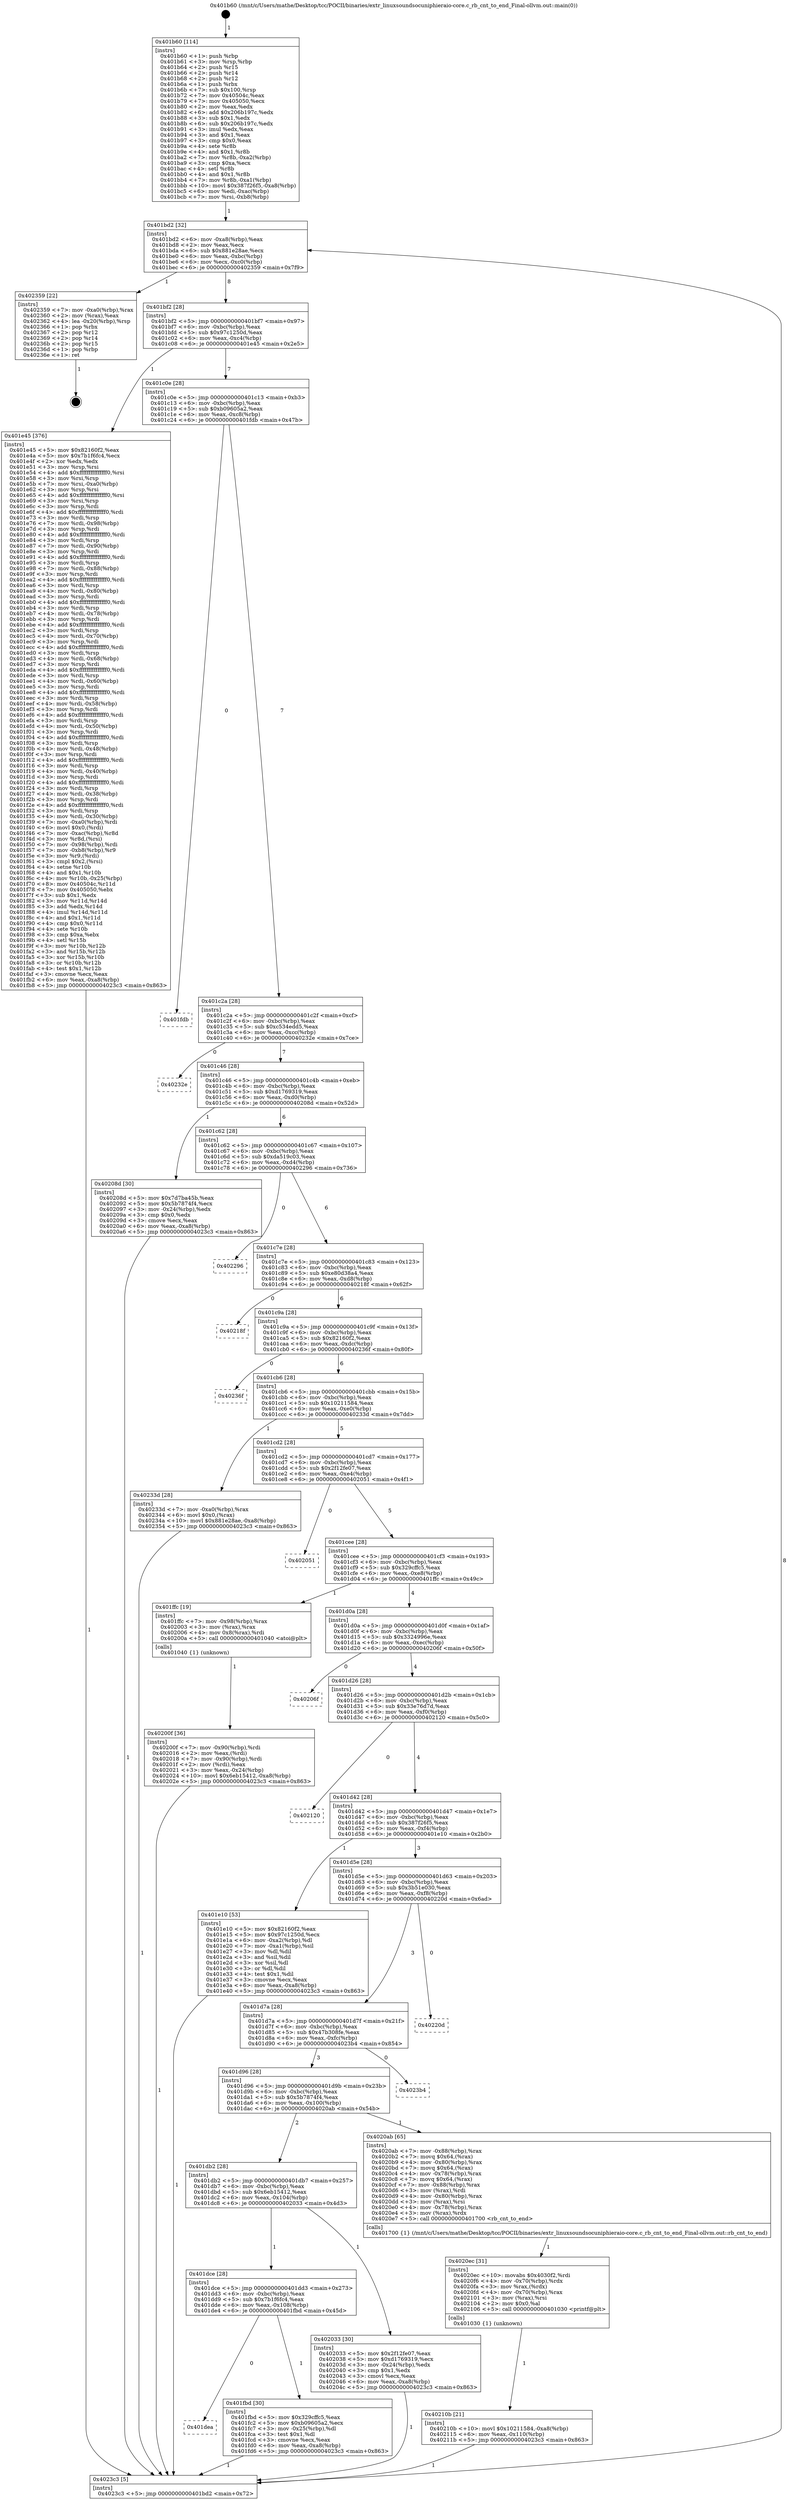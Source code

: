 digraph "0x401b60" {
  label = "0x401b60 (/mnt/c/Users/mathe/Desktop/tcc/POCII/binaries/extr_linuxsoundsocuniphieraio-core.c_rb_cnt_to_end_Final-ollvm.out::main(0))"
  labelloc = "t"
  node[shape=record]

  Entry [label="",width=0.3,height=0.3,shape=circle,fillcolor=black,style=filled]
  "0x401bd2" [label="{
     0x401bd2 [32]\l
     | [instrs]\l
     &nbsp;&nbsp;0x401bd2 \<+6\>: mov -0xa8(%rbp),%eax\l
     &nbsp;&nbsp;0x401bd8 \<+2\>: mov %eax,%ecx\l
     &nbsp;&nbsp;0x401bda \<+6\>: sub $0x881e28ae,%ecx\l
     &nbsp;&nbsp;0x401be0 \<+6\>: mov %eax,-0xbc(%rbp)\l
     &nbsp;&nbsp;0x401be6 \<+6\>: mov %ecx,-0xc0(%rbp)\l
     &nbsp;&nbsp;0x401bec \<+6\>: je 0000000000402359 \<main+0x7f9\>\l
  }"]
  "0x402359" [label="{
     0x402359 [22]\l
     | [instrs]\l
     &nbsp;&nbsp;0x402359 \<+7\>: mov -0xa0(%rbp),%rax\l
     &nbsp;&nbsp;0x402360 \<+2\>: mov (%rax),%eax\l
     &nbsp;&nbsp;0x402362 \<+4\>: lea -0x20(%rbp),%rsp\l
     &nbsp;&nbsp;0x402366 \<+1\>: pop %rbx\l
     &nbsp;&nbsp;0x402367 \<+2\>: pop %r12\l
     &nbsp;&nbsp;0x402369 \<+2\>: pop %r14\l
     &nbsp;&nbsp;0x40236b \<+2\>: pop %r15\l
     &nbsp;&nbsp;0x40236d \<+1\>: pop %rbp\l
     &nbsp;&nbsp;0x40236e \<+1\>: ret\l
  }"]
  "0x401bf2" [label="{
     0x401bf2 [28]\l
     | [instrs]\l
     &nbsp;&nbsp;0x401bf2 \<+5\>: jmp 0000000000401bf7 \<main+0x97\>\l
     &nbsp;&nbsp;0x401bf7 \<+6\>: mov -0xbc(%rbp),%eax\l
     &nbsp;&nbsp;0x401bfd \<+5\>: sub $0x97c1250d,%eax\l
     &nbsp;&nbsp;0x401c02 \<+6\>: mov %eax,-0xc4(%rbp)\l
     &nbsp;&nbsp;0x401c08 \<+6\>: je 0000000000401e45 \<main+0x2e5\>\l
  }"]
  Exit [label="",width=0.3,height=0.3,shape=circle,fillcolor=black,style=filled,peripheries=2]
  "0x401e45" [label="{
     0x401e45 [376]\l
     | [instrs]\l
     &nbsp;&nbsp;0x401e45 \<+5\>: mov $0x82160f2,%eax\l
     &nbsp;&nbsp;0x401e4a \<+5\>: mov $0x7b1f6fc4,%ecx\l
     &nbsp;&nbsp;0x401e4f \<+2\>: xor %edx,%edx\l
     &nbsp;&nbsp;0x401e51 \<+3\>: mov %rsp,%rsi\l
     &nbsp;&nbsp;0x401e54 \<+4\>: add $0xfffffffffffffff0,%rsi\l
     &nbsp;&nbsp;0x401e58 \<+3\>: mov %rsi,%rsp\l
     &nbsp;&nbsp;0x401e5b \<+7\>: mov %rsi,-0xa0(%rbp)\l
     &nbsp;&nbsp;0x401e62 \<+3\>: mov %rsp,%rsi\l
     &nbsp;&nbsp;0x401e65 \<+4\>: add $0xfffffffffffffff0,%rsi\l
     &nbsp;&nbsp;0x401e69 \<+3\>: mov %rsi,%rsp\l
     &nbsp;&nbsp;0x401e6c \<+3\>: mov %rsp,%rdi\l
     &nbsp;&nbsp;0x401e6f \<+4\>: add $0xfffffffffffffff0,%rdi\l
     &nbsp;&nbsp;0x401e73 \<+3\>: mov %rdi,%rsp\l
     &nbsp;&nbsp;0x401e76 \<+7\>: mov %rdi,-0x98(%rbp)\l
     &nbsp;&nbsp;0x401e7d \<+3\>: mov %rsp,%rdi\l
     &nbsp;&nbsp;0x401e80 \<+4\>: add $0xfffffffffffffff0,%rdi\l
     &nbsp;&nbsp;0x401e84 \<+3\>: mov %rdi,%rsp\l
     &nbsp;&nbsp;0x401e87 \<+7\>: mov %rdi,-0x90(%rbp)\l
     &nbsp;&nbsp;0x401e8e \<+3\>: mov %rsp,%rdi\l
     &nbsp;&nbsp;0x401e91 \<+4\>: add $0xfffffffffffffff0,%rdi\l
     &nbsp;&nbsp;0x401e95 \<+3\>: mov %rdi,%rsp\l
     &nbsp;&nbsp;0x401e98 \<+7\>: mov %rdi,-0x88(%rbp)\l
     &nbsp;&nbsp;0x401e9f \<+3\>: mov %rsp,%rdi\l
     &nbsp;&nbsp;0x401ea2 \<+4\>: add $0xfffffffffffffff0,%rdi\l
     &nbsp;&nbsp;0x401ea6 \<+3\>: mov %rdi,%rsp\l
     &nbsp;&nbsp;0x401ea9 \<+4\>: mov %rdi,-0x80(%rbp)\l
     &nbsp;&nbsp;0x401ead \<+3\>: mov %rsp,%rdi\l
     &nbsp;&nbsp;0x401eb0 \<+4\>: add $0xfffffffffffffff0,%rdi\l
     &nbsp;&nbsp;0x401eb4 \<+3\>: mov %rdi,%rsp\l
     &nbsp;&nbsp;0x401eb7 \<+4\>: mov %rdi,-0x78(%rbp)\l
     &nbsp;&nbsp;0x401ebb \<+3\>: mov %rsp,%rdi\l
     &nbsp;&nbsp;0x401ebe \<+4\>: add $0xfffffffffffffff0,%rdi\l
     &nbsp;&nbsp;0x401ec2 \<+3\>: mov %rdi,%rsp\l
     &nbsp;&nbsp;0x401ec5 \<+4\>: mov %rdi,-0x70(%rbp)\l
     &nbsp;&nbsp;0x401ec9 \<+3\>: mov %rsp,%rdi\l
     &nbsp;&nbsp;0x401ecc \<+4\>: add $0xfffffffffffffff0,%rdi\l
     &nbsp;&nbsp;0x401ed0 \<+3\>: mov %rdi,%rsp\l
     &nbsp;&nbsp;0x401ed3 \<+4\>: mov %rdi,-0x68(%rbp)\l
     &nbsp;&nbsp;0x401ed7 \<+3\>: mov %rsp,%rdi\l
     &nbsp;&nbsp;0x401eda \<+4\>: add $0xfffffffffffffff0,%rdi\l
     &nbsp;&nbsp;0x401ede \<+3\>: mov %rdi,%rsp\l
     &nbsp;&nbsp;0x401ee1 \<+4\>: mov %rdi,-0x60(%rbp)\l
     &nbsp;&nbsp;0x401ee5 \<+3\>: mov %rsp,%rdi\l
     &nbsp;&nbsp;0x401ee8 \<+4\>: add $0xfffffffffffffff0,%rdi\l
     &nbsp;&nbsp;0x401eec \<+3\>: mov %rdi,%rsp\l
     &nbsp;&nbsp;0x401eef \<+4\>: mov %rdi,-0x58(%rbp)\l
     &nbsp;&nbsp;0x401ef3 \<+3\>: mov %rsp,%rdi\l
     &nbsp;&nbsp;0x401ef6 \<+4\>: add $0xfffffffffffffff0,%rdi\l
     &nbsp;&nbsp;0x401efa \<+3\>: mov %rdi,%rsp\l
     &nbsp;&nbsp;0x401efd \<+4\>: mov %rdi,-0x50(%rbp)\l
     &nbsp;&nbsp;0x401f01 \<+3\>: mov %rsp,%rdi\l
     &nbsp;&nbsp;0x401f04 \<+4\>: add $0xfffffffffffffff0,%rdi\l
     &nbsp;&nbsp;0x401f08 \<+3\>: mov %rdi,%rsp\l
     &nbsp;&nbsp;0x401f0b \<+4\>: mov %rdi,-0x48(%rbp)\l
     &nbsp;&nbsp;0x401f0f \<+3\>: mov %rsp,%rdi\l
     &nbsp;&nbsp;0x401f12 \<+4\>: add $0xfffffffffffffff0,%rdi\l
     &nbsp;&nbsp;0x401f16 \<+3\>: mov %rdi,%rsp\l
     &nbsp;&nbsp;0x401f19 \<+4\>: mov %rdi,-0x40(%rbp)\l
     &nbsp;&nbsp;0x401f1d \<+3\>: mov %rsp,%rdi\l
     &nbsp;&nbsp;0x401f20 \<+4\>: add $0xfffffffffffffff0,%rdi\l
     &nbsp;&nbsp;0x401f24 \<+3\>: mov %rdi,%rsp\l
     &nbsp;&nbsp;0x401f27 \<+4\>: mov %rdi,-0x38(%rbp)\l
     &nbsp;&nbsp;0x401f2b \<+3\>: mov %rsp,%rdi\l
     &nbsp;&nbsp;0x401f2e \<+4\>: add $0xfffffffffffffff0,%rdi\l
     &nbsp;&nbsp;0x401f32 \<+3\>: mov %rdi,%rsp\l
     &nbsp;&nbsp;0x401f35 \<+4\>: mov %rdi,-0x30(%rbp)\l
     &nbsp;&nbsp;0x401f39 \<+7\>: mov -0xa0(%rbp),%rdi\l
     &nbsp;&nbsp;0x401f40 \<+6\>: movl $0x0,(%rdi)\l
     &nbsp;&nbsp;0x401f46 \<+7\>: mov -0xac(%rbp),%r8d\l
     &nbsp;&nbsp;0x401f4d \<+3\>: mov %r8d,(%rsi)\l
     &nbsp;&nbsp;0x401f50 \<+7\>: mov -0x98(%rbp),%rdi\l
     &nbsp;&nbsp;0x401f57 \<+7\>: mov -0xb8(%rbp),%r9\l
     &nbsp;&nbsp;0x401f5e \<+3\>: mov %r9,(%rdi)\l
     &nbsp;&nbsp;0x401f61 \<+3\>: cmpl $0x2,(%rsi)\l
     &nbsp;&nbsp;0x401f64 \<+4\>: setne %r10b\l
     &nbsp;&nbsp;0x401f68 \<+4\>: and $0x1,%r10b\l
     &nbsp;&nbsp;0x401f6c \<+4\>: mov %r10b,-0x25(%rbp)\l
     &nbsp;&nbsp;0x401f70 \<+8\>: mov 0x40504c,%r11d\l
     &nbsp;&nbsp;0x401f78 \<+7\>: mov 0x405050,%ebx\l
     &nbsp;&nbsp;0x401f7f \<+3\>: sub $0x1,%edx\l
     &nbsp;&nbsp;0x401f82 \<+3\>: mov %r11d,%r14d\l
     &nbsp;&nbsp;0x401f85 \<+3\>: add %edx,%r14d\l
     &nbsp;&nbsp;0x401f88 \<+4\>: imul %r14d,%r11d\l
     &nbsp;&nbsp;0x401f8c \<+4\>: and $0x1,%r11d\l
     &nbsp;&nbsp;0x401f90 \<+4\>: cmp $0x0,%r11d\l
     &nbsp;&nbsp;0x401f94 \<+4\>: sete %r10b\l
     &nbsp;&nbsp;0x401f98 \<+3\>: cmp $0xa,%ebx\l
     &nbsp;&nbsp;0x401f9b \<+4\>: setl %r15b\l
     &nbsp;&nbsp;0x401f9f \<+3\>: mov %r10b,%r12b\l
     &nbsp;&nbsp;0x401fa2 \<+3\>: and %r15b,%r12b\l
     &nbsp;&nbsp;0x401fa5 \<+3\>: xor %r15b,%r10b\l
     &nbsp;&nbsp;0x401fa8 \<+3\>: or %r10b,%r12b\l
     &nbsp;&nbsp;0x401fab \<+4\>: test $0x1,%r12b\l
     &nbsp;&nbsp;0x401faf \<+3\>: cmovne %ecx,%eax\l
     &nbsp;&nbsp;0x401fb2 \<+6\>: mov %eax,-0xa8(%rbp)\l
     &nbsp;&nbsp;0x401fb8 \<+5\>: jmp 00000000004023c3 \<main+0x863\>\l
  }"]
  "0x401c0e" [label="{
     0x401c0e [28]\l
     | [instrs]\l
     &nbsp;&nbsp;0x401c0e \<+5\>: jmp 0000000000401c13 \<main+0xb3\>\l
     &nbsp;&nbsp;0x401c13 \<+6\>: mov -0xbc(%rbp),%eax\l
     &nbsp;&nbsp;0x401c19 \<+5\>: sub $0xb09605a2,%eax\l
     &nbsp;&nbsp;0x401c1e \<+6\>: mov %eax,-0xc8(%rbp)\l
     &nbsp;&nbsp;0x401c24 \<+6\>: je 0000000000401fdb \<main+0x47b\>\l
  }"]
  "0x40210b" [label="{
     0x40210b [21]\l
     | [instrs]\l
     &nbsp;&nbsp;0x40210b \<+10\>: movl $0x10211584,-0xa8(%rbp)\l
     &nbsp;&nbsp;0x402115 \<+6\>: mov %eax,-0x110(%rbp)\l
     &nbsp;&nbsp;0x40211b \<+5\>: jmp 00000000004023c3 \<main+0x863\>\l
  }"]
  "0x401fdb" [label="{
     0x401fdb\l
  }", style=dashed]
  "0x401c2a" [label="{
     0x401c2a [28]\l
     | [instrs]\l
     &nbsp;&nbsp;0x401c2a \<+5\>: jmp 0000000000401c2f \<main+0xcf\>\l
     &nbsp;&nbsp;0x401c2f \<+6\>: mov -0xbc(%rbp),%eax\l
     &nbsp;&nbsp;0x401c35 \<+5\>: sub $0xc534edd5,%eax\l
     &nbsp;&nbsp;0x401c3a \<+6\>: mov %eax,-0xcc(%rbp)\l
     &nbsp;&nbsp;0x401c40 \<+6\>: je 000000000040232e \<main+0x7ce\>\l
  }"]
  "0x4020ec" [label="{
     0x4020ec [31]\l
     | [instrs]\l
     &nbsp;&nbsp;0x4020ec \<+10\>: movabs $0x4030f2,%rdi\l
     &nbsp;&nbsp;0x4020f6 \<+4\>: mov -0x70(%rbp),%rdx\l
     &nbsp;&nbsp;0x4020fa \<+3\>: mov %rax,(%rdx)\l
     &nbsp;&nbsp;0x4020fd \<+4\>: mov -0x70(%rbp),%rax\l
     &nbsp;&nbsp;0x402101 \<+3\>: mov (%rax),%rsi\l
     &nbsp;&nbsp;0x402104 \<+2\>: mov $0x0,%al\l
     &nbsp;&nbsp;0x402106 \<+5\>: call 0000000000401030 \<printf@plt\>\l
     | [calls]\l
     &nbsp;&nbsp;0x401030 \{1\} (unknown)\l
  }"]
  "0x40232e" [label="{
     0x40232e\l
  }", style=dashed]
  "0x401c46" [label="{
     0x401c46 [28]\l
     | [instrs]\l
     &nbsp;&nbsp;0x401c46 \<+5\>: jmp 0000000000401c4b \<main+0xeb\>\l
     &nbsp;&nbsp;0x401c4b \<+6\>: mov -0xbc(%rbp),%eax\l
     &nbsp;&nbsp;0x401c51 \<+5\>: sub $0xd1769319,%eax\l
     &nbsp;&nbsp;0x401c56 \<+6\>: mov %eax,-0xd0(%rbp)\l
     &nbsp;&nbsp;0x401c5c \<+6\>: je 000000000040208d \<main+0x52d\>\l
  }"]
  "0x40200f" [label="{
     0x40200f [36]\l
     | [instrs]\l
     &nbsp;&nbsp;0x40200f \<+7\>: mov -0x90(%rbp),%rdi\l
     &nbsp;&nbsp;0x402016 \<+2\>: mov %eax,(%rdi)\l
     &nbsp;&nbsp;0x402018 \<+7\>: mov -0x90(%rbp),%rdi\l
     &nbsp;&nbsp;0x40201f \<+2\>: mov (%rdi),%eax\l
     &nbsp;&nbsp;0x402021 \<+3\>: mov %eax,-0x24(%rbp)\l
     &nbsp;&nbsp;0x402024 \<+10\>: movl $0x6eb15412,-0xa8(%rbp)\l
     &nbsp;&nbsp;0x40202e \<+5\>: jmp 00000000004023c3 \<main+0x863\>\l
  }"]
  "0x40208d" [label="{
     0x40208d [30]\l
     | [instrs]\l
     &nbsp;&nbsp;0x40208d \<+5\>: mov $0x7d7ba45b,%eax\l
     &nbsp;&nbsp;0x402092 \<+5\>: mov $0x5b7874f4,%ecx\l
     &nbsp;&nbsp;0x402097 \<+3\>: mov -0x24(%rbp),%edx\l
     &nbsp;&nbsp;0x40209a \<+3\>: cmp $0x0,%edx\l
     &nbsp;&nbsp;0x40209d \<+3\>: cmove %ecx,%eax\l
     &nbsp;&nbsp;0x4020a0 \<+6\>: mov %eax,-0xa8(%rbp)\l
     &nbsp;&nbsp;0x4020a6 \<+5\>: jmp 00000000004023c3 \<main+0x863\>\l
  }"]
  "0x401c62" [label="{
     0x401c62 [28]\l
     | [instrs]\l
     &nbsp;&nbsp;0x401c62 \<+5\>: jmp 0000000000401c67 \<main+0x107\>\l
     &nbsp;&nbsp;0x401c67 \<+6\>: mov -0xbc(%rbp),%eax\l
     &nbsp;&nbsp;0x401c6d \<+5\>: sub $0xda519c03,%eax\l
     &nbsp;&nbsp;0x401c72 \<+6\>: mov %eax,-0xd4(%rbp)\l
     &nbsp;&nbsp;0x401c78 \<+6\>: je 0000000000402296 \<main+0x736\>\l
  }"]
  "0x401dea" [label="{
     0x401dea\l
  }", style=dashed]
  "0x402296" [label="{
     0x402296\l
  }", style=dashed]
  "0x401c7e" [label="{
     0x401c7e [28]\l
     | [instrs]\l
     &nbsp;&nbsp;0x401c7e \<+5\>: jmp 0000000000401c83 \<main+0x123\>\l
     &nbsp;&nbsp;0x401c83 \<+6\>: mov -0xbc(%rbp),%eax\l
     &nbsp;&nbsp;0x401c89 \<+5\>: sub $0xe80d38a4,%eax\l
     &nbsp;&nbsp;0x401c8e \<+6\>: mov %eax,-0xd8(%rbp)\l
     &nbsp;&nbsp;0x401c94 \<+6\>: je 000000000040218f \<main+0x62f\>\l
  }"]
  "0x401fbd" [label="{
     0x401fbd [30]\l
     | [instrs]\l
     &nbsp;&nbsp;0x401fbd \<+5\>: mov $0x329cffc5,%eax\l
     &nbsp;&nbsp;0x401fc2 \<+5\>: mov $0xb09605a2,%ecx\l
     &nbsp;&nbsp;0x401fc7 \<+3\>: mov -0x25(%rbp),%dl\l
     &nbsp;&nbsp;0x401fca \<+3\>: test $0x1,%dl\l
     &nbsp;&nbsp;0x401fcd \<+3\>: cmovne %ecx,%eax\l
     &nbsp;&nbsp;0x401fd0 \<+6\>: mov %eax,-0xa8(%rbp)\l
     &nbsp;&nbsp;0x401fd6 \<+5\>: jmp 00000000004023c3 \<main+0x863\>\l
  }"]
  "0x40218f" [label="{
     0x40218f\l
  }", style=dashed]
  "0x401c9a" [label="{
     0x401c9a [28]\l
     | [instrs]\l
     &nbsp;&nbsp;0x401c9a \<+5\>: jmp 0000000000401c9f \<main+0x13f\>\l
     &nbsp;&nbsp;0x401c9f \<+6\>: mov -0xbc(%rbp),%eax\l
     &nbsp;&nbsp;0x401ca5 \<+5\>: sub $0x82160f2,%eax\l
     &nbsp;&nbsp;0x401caa \<+6\>: mov %eax,-0xdc(%rbp)\l
     &nbsp;&nbsp;0x401cb0 \<+6\>: je 000000000040236f \<main+0x80f\>\l
  }"]
  "0x401dce" [label="{
     0x401dce [28]\l
     | [instrs]\l
     &nbsp;&nbsp;0x401dce \<+5\>: jmp 0000000000401dd3 \<main+0x273\>\l
     &nbsp;&nbsp;0x401dd3 \<+6\>: mov -0xbc(%rbp),%eax\l
     &nbsp;&nbsp;0x401dd9 \<+5\>: sub $0x7b1f6fc4,%eax\l
     &nbsp;&nbsp;0x401dde \<+6\>: mov %eax,-0x108(%rbp)\l
     &nbsp;&nbsp;0x401de4 \<+6\>: je 0000000000401fbd \<main+0x45d\>\l
  }"]
  "0x40236f" [label="{
     0x40236f\l
  }", style=dashed]
  "0x401cb6" [label="{
     0x401cb6 [28]\l
     | [instrs]\l
     &nbsp;&nbsp;0x401cb6 \<+5\>: jmp 0000000000401cbb \<main+0x15b\>\l
     &nbsp;&nbsp;0x401cbb \<+6\>: mov -0xbc(%rbp),%eax\l
     &nbsp;&nbsp;0x401cc1 \<+5\>: sub $0x10211584,%eax\l
     &nbsp;&nbsp;0x401cc6 \<+6\>: mov %eax,-0xe0(%rbp)\l
     &nbsp;&nbsp;0x401ccc \<+6\>: je 000000000040233d \<main+0x7dd\>\l
  }"]
  "0x402033" [label="{
     0x402033 [30]\l
     | [instrs]\l
     &nbsp;&nbsp;0x402033 \<+5\>: mov $0x2f12fe07,%eax\l
     &nbsp;&nbsp;0x402038 \<+5\>: mov $0xd1769319,%ecx\l
     &nbsp;&nbsp;0x40203d \<+3\>: mov -0x24(%rbp),%edx\l
     &nbsp;&nbsp;0x402040 \<+3\>: cmp $0x1,%edx\l
     &nbsp;&nbsp;0x402043 \<+3\>: cmovl %ecx,%eax\l
     &nbsp;&nbsp;0x402046 \<+6\>: mov %eax,-0xa8(%rbp)\l
     &nbsp;&nbsp;0x40204c \<+5\>: jmp 00000000004023c3 \<main+0x863\>\l
  }"]
  "0x40233d" [label="{
     0x40233d [28]\l
     | [instrs]\l
     &nbsp;&nbsp;0x40233d \<+7\>: mov -0xa0(%rbp),%rax\l
     &nbsp;&nbsp;0x402344 \<+6\>: movl $0x0,(%rax)\l
     &nbsp;&nbsp;0x40234a \<+10\>: movl $0x881e28ae,-0xa8(%rbp)\l
     &nbsp;&nbsp;0x402354 \<+5\>: jmp 00000000004023c3 \<main+0x863\>\l
  }"]
  "0x401cd2" [label="{
     0x401cd2 [28]\l
     | [instrs]\l
     &nbsp;&nbsp;0x401cd2 \<+5\>: jmp 0000000000401cd7 \<main+0x177\>\l
     &nbsp;&nbsp;0x401cd7 \<+6\>: mov -0xbc(%rbp),%eax\l
     &nbsp;&nbsp;0x401cdd \<+5\>: sub $0x2f12fe07,%eax\l
     &nbsp;&nbsp;0x401ce2 \<+6\>: mov %eax,-0xe4(%rbp)\l
     &nbsp;&nbsp;0x401ce8 \<+6\>: je 0000000000402051 \<main+0x4f1\>\l
  }"]
  "0x401db2" [label="{
     0x401db2 [28]\l
     | [instrs]\l
     &nbsp;&nbsp;0x401db2 \<+5\>: jmp 0000000000401db7 \<main+0x257\>\l
     &nbsp;&nbsp;0x401db7 \<+6\>: mov -0xbc(%rbp),%eax\l
     &nbsp;&nbsp;0x401dbd \<+5\>: sub $0x6eb15412,%eax\l
     &nbsp;&nbsp;0x401dc2 \<+6\>: mov %eax,-0x104(%rbp)\l
     &nbsp;&nbsp;0x401dc8 \<+6\>: je 0000000000402033 \<main+0x4d3\>\l
  }"]
  "0x402051" [label="{
     0x402051\l
  }", style=dashed]
  "0x401cee" [label="{
     0x401cee [28]\l
     | [instrs]\l
     &nbsp;&nbsp;0x401cee \<+5\>: jmp 0000000000401cf3 \<main+0x193\>\l
     &nbsp;&nbsp;0x401cf3 \<+6\>: mov -0xbc(%rbp),%eax\l
     &nbsp;&nbsp;0x401cf9 \<+5\>: sub $0x329cffc5,%eax\l
     &nbsp;&nbsp;0x401cfe \<+6\>: mov %eax,-0xe8(%rbp)\l
     &nbsp;&nbsp;0x401d04 \<+6\>: je 0000000000401ffc \<main+0x49c\>\l
  }"]
  "0x4020ab" [label="{
     0x4020ab [65]\l
     | [instrs]\l
     &nbsp;&nbsp;0x4020ab \<+7\>: mov -0x88(%rbp),%rax\l
     &nbsp;&nbsp;0x4020b2 \<+7\>: movq $0x64,(%rax)\l
     &nbsp;&nbsp;0x4020b9 \<+4\>: mov -0x80(%rbp),%rax\l
     &nbsp;&nbsp;0x4020bd \<+7\>: movq $0x64,(%rax)\l
     &nbsp;&nbsp;0x4020c4 \<+4\>: mov -0x78(%rbp),%rax\l
     &nbsp;&nbsp;0x4020c8 \<+7\>: movq $0x64,(%rax)\l
     &nbsp;&nbsp;0x4020cf \<+7\>: mov -0x88(%rbp),%rax\l
     &nbsp;&nbsp;0x4020d6 \<+3\>: mov (%rax),%rdi\l
     &nbsp;&nbsp;0x4020d9 \<+4\>: mov -0x80(%rbp),%rax\l
     &nbsp;&nbsp;0x4020dd \<+3\>: mov (%rax),%rsi\l
     &nbsp;&nbsp;0x4020e0 \<+4\>: mov -0x78(%rbp),%rax\l
     &nbsp;&nbsp;0x4020e4 \<+3\>: mov (%rax),%rdx\l
     &nbsp;&nbsp;0x4020e7 \<+5\>: call 0000000000401700 \<rb_cnt_to_end\>\l
     | [calls]\l
     &nbsp;&nbsp;0x401700 \{1\} (/mnt/c/Users/mathe/Desktop/tcc/POCII/binaries/extr_linuxsoundsocuniphieraio-core.c_rb_cnt_to_end_Final-ollvm.out::rb_cnt_to_end)\l
  }"]
  "0x401ffc" [label="{
     0x401ffc [19]\l
     | [instrs]\l
     &nbsp;&nbsp;0x401ffc \<+7\>: mov -0x98(%rbp),%rax\l
     &nbsp;&nbsp;0x402003 \<+3\>: mov (%rax),%rax\l
     &nbsp;&nbsp;0x402006 \<+4\>: mov 0x8(%rax),%rdi\l
     &nbsp;&nbsp;0x40200a \<+5\>: call 0000000000401040 \<atoi@plt\>\l
     | [calls]\l
     &nbsp;&nbsp;0x401040 \{1\} (unknown)\l
  }"]
  "0x401d0a" [label="{
     0x401d0a [28]\l
     | [instrs]\l
     &nbsp;&nbsp;0x401d0a \<+5\>: jmp 0000000000401d0f \<main+0x1af\>\l
     &nbsp;&nbsp;0x401d0f \<+6\>: mov -0xbc(%rbp),%eax\l
     &nbsp;&nbsp;0x401d15 \<+5\>: sub $0x3324996e,%eax\l
     &nbsp;&nbsp;0x401d1a \<+6\>: mov %eax,-0xec(%rbp)\l
     &nbsp;&nbsp;0x401d20 \<+6\>: je 000000000040206f \<main+0x50f\>\l
  }"]
  "0x401d96" [label="{
     0x401d96 [28]\l
     | [instrs]\l
     &nbsp;&nbsp;0x401d96 \<+5\>: jmp 0000000000401d9b \<main+0x23b\>\l
     &nbsp;&nbsp;0x401d9b \<+6\>: mov -0xbc(%rbp),%eax\l
     &nbsp;&nbsp;0x401da1 \<+5\>: sub $0x5b7874f4,%eax\l
     &nbsp;&nbsp;0x401da6 \<+6\>: mov %eax,-0x100(%rbp)\l
     &nbsp;&nbsp;0x401dac \<+6\>: je 00000000004020ab \<main+0x54b\>\l
  }"]
  "0x40206f" [label="{
     0x40206f\l
  }", style=dashed]
  "0x401d26" [label="{
     0x401d26 [28]\l
     | [instrs]\l
     &nbsp;&nbsp;0x401d26 \<+5\>: jmp 0000000000401d2b \<main+0x1cb\>\l
     &nbsp;&nbsp;0x401d2b \<+6\>: mov -0xbc(%rbp),%eax\l
     &nbsp;&nbsp;0x401d31 \<+5\>: sub $0x33e76d7d,%eax\l
     &nbsp;&nbsp;0x401d36 \<+6\>: mov %eax,-0xf0(%rbp)\l
     &nbsp;&nbsp;0x401d3c \<+6\>: je 0000000000402120 \<main+0x5c0\>\l
  }"]
  "0x4023b4" [label="{
     0x4023b4\l
  }", style=dashed]
  "0x402120" [label="{
     0x402120\l
  }", style=dashed]
  "0x401d42" [label="{
     0x401d42 [28]\l
     | [instrs]\l
     &nbsp;&nbsp;0x401d42 \<+5\>: jmp 0000000000401d47 \<main+0x1e7\>\l
     &nbsp;&nbsp;0x401d47 \<+6\>: mov -0xbc(%rbp),%eax\l
     &nbsp;&nbsp;0x401d4d \<+5\>: sub $0x387f26f5,%eax\l
     &nbsp;&nbsp;0x401d52 \<+6\>: mov %eax,-0xf4(%rbp)\l
     &nbsp;&nbsp;0x401d58 \<+6\>: je 0000000000401e10 \<main+0x2b0\>\l
  }"]
  "0x401d7a" [label="{
     0x401d7a [28]\l
     | [instrs]\l
     &nbsp;&nbsp;0x401d7a \<+5\>: jmp 0000000000401d7f \<main+0x21f\>\l
     &nbsp;&nbsp;0x401d7f \<+6\>: mov -0xbc(%rbp),%eax\l
     &nbsp;&nbsp;0x401d85 \<+5\>: sub $0x47b308fe,%eax\l
     &nbsp;&nbsp;0x401d8a \<+6\>: mov %eax,-0xfc(%rbp)\l
     &nbsp;&nbsp;0x401d90 \<+6\>: je 00000000004023b4 \<main+0x854\>\l
  }"]
  "0x401e10" [label="{
     0x401e10 [53]\l
     | [instrs]\l
     &nbsp;&nbsp;0x401e10 \<+5\>: mov $0x82160f2,%eax\l
     &nbsp;&nbsp;0x401e15 \<+5\>: mov $0x97c1250d,%ecx\l
     &nbsp;&nbsp;0x401e1a \<+6\>: mov -0xa2(%rbp),%dl\l
     &nbsp;&nbsp;0x401e20 \<+7\>: mov -0xa1(%rbp),%sil\l
     &nbsp;&nbsp;0x401e27 \<+3\>: mov %dl,%dil\l
     &nbsp;&nbsp;0x401e2a \<+3\>: and %sil,%dil\l
     &nbsp;&nbsp;0x401e2d \<+3\>: xor %sil,%dl\l
     &nbsp;&nbsp;0x401e30 \<+3\>: or %dl,%dil\l
     &nbsp;&nbsp;0x401e33 \<+4\>: test $0x1,%dil\l
     &nbsp;&nbsp;0x401e37 \<+3\>: cmovne %ecx,%eax\l
     &nbsp;&nbsp;0x401e3a \<+6\>: mov %eax,-0xa8(%rbp)\l
     &nbsp;&nbsp;0x401e40 \<+5\>: jmp 00000000004023c3 \<main+0x863\>\l
  }"]
  "0x401d5e" [label="{
     0x401d5e [28]\l
     | [instrs]\l
     &nbsp;&nbsp;0x401d5e \<+5\>: jmp 0000000000401d63 \<main+0x203\>\l
     &nbsp;&nbsp;0x401d63 \<+6\>: mov -0xbc(%rbp),%eax\l
     &nbsp;&nbsp;0x401d69 \<+5\>: sub $0x3b51e030,%eax\l
     &nbsp;&nbsp;0x401d6e \<+6\>: mov %eax,-0xf8(%rbp)\l
     &nbsp;&nbsp;0x401d74 \<+6\>: je 000000000040220d \<main+0x6ad\>\l
  }"]
  "0x4023c3" [label="{
     0x4023c3 [5]\l
     | [instrs]\l
     &nbsp;&nbsp;0x4023c3 \<+5\>: jmp 0000000000401bd2 \<main+0x72\>\l
  }"]
  "0x401b60" [label="{
     0x401b60 [114]\l
     | [instrs]\l
     &nbsp;&nbsp;0x401b60 \<+1\>: push %rbp\l
     &nbsp;&nbsp;0x401b61 \<+3\>: mov %rsp,%rbp\l
     &nbsp;&nbsp;0x401b64 \<+2\>: push %r15\l
     &nbsp;&nbsp;0x401b66 \<+2\>: push %r14\l
     &nbsp;&nbsp;0x401b68 \<+2\>: push %r12\l
     &nbsp;&nbsp;0x401b6a \<+1\>: push %rbx\l
     &nbsp;&nbsp;0x401b6b \<+7\>: sub $0x100,%rsp\l
     &nbsp;&nbsp;0x401b72 \<+7\>: mov 0x40504c,%eax\l
     &nbsp;&nbsp;0x401b79 \<+7\>: mov 0x405050,%ecx\l
     &nbsp;&nbsp;0x401b80 \<+2\>: mov %eax,%edx\l
     &nbsp;&nbsp;0x401b82 \<+6\>: add $0x206b197c,%edx\l
     &nbsp;&nbsp;0x401b88 \<+3\>: sub $0x1,%edx\l
     &nbsp;&nbsp;0x401b8b \<+6\>: sub $0x206b197c,%edx\l
     &nbsp;&nbsp;0x401b91 \<+3\>: imul %edx,%eax\l
     &nbsp;&nbsp;0x401b94 \<+3\>: and $0x1,%eax\l
     &nbsp;&nbsp;0x401b97 \<+3\>: cmp $0x0,%eax\l
     &nbsp;&nbsp;0x401b9a \<+4\>: sete %r8b\l
     &nbsp;&nbsp;0x401b9e \<+4\>: and $0x1,%r8b\l
     &nbsp;&nbsp;0x401ba2 \<+7\>: mov %r8b,-0xa2(%rbp)\l
     &nbsp;&nbsp;0x401ba9 \<+3\>: cmp $0xa,%ecx\l
     &nbsp;&nbsp;0x401bac \<+4\>: setl %r8b\l
     &nbsp;&nbsp;0x401bb0 \<+4\>: and $0x1,%r8b\l
     &nbsp;&nbsp;0x401bb4 \<+7\>: mov %r8b,-0xa1(%rbp)\l
     &nbsp;&nbsp;0x401bbb \<+10\>: movl $0x387f26f5,-0xa8(%rbp)\l
     &nbsp;&nbsp;0x401bc5 \<+6\>: mov %edi,-0xac(%rbp)\l
     &nbsp;&nbsp;0x401bcb \<+7\>: mov %rsi,-0xb8(%rbp)\l
  }"]
  "0x40220d" [label="{
     0x40220d\l
  }", style=dashed]
  Entry -> "0x401b60" [label=" 1"]
  "0x401bd2" -> "0x402359" [label=" 1"]
  "0x401bd2" -> "0x401bf2" [label=" 8"]
  "0x402359" -> Exit [label=" 1"]
  "0x401bf2" -> "0x401e45" [label=" 1"]
  "0x401bf2" -> "0x401c0e" [label=" 7"]
  "0x40233d" -> "0x4023c3" [label=" 1"]
  "0x401c0e" -> "0x401fdb" [label=" 0"]
  "0x401c0e" -> "0x401c2a" [label=" 7"]
  "0x40210b" -> "0x4023c3" [label=" 1"]
  "0x401c2a" -> "0x40232e" [label=" 0"]
  "0x401c2a" -> "0x401c46" [label=" 7"]
  "0x4020ec" -> "0x40210b" [label=" 1"]
  "0x401c46" -> "0x40208d" [label=" 1"]
  "0x401c46" -> "0x401c62" [label=" 6"]
  "0x4020ab" -> "0x4020ec" [label=" 1"]
  "0x401c62" -> "0x402296" [label=" 0"]
  "0x401c62" -> "0x401c7e" [label=" 6"]
  "0x40208d" -> "0x4023c3" [label=" 1"]
  "0x401c7e" -> "0x40218f" [label=" 0"]
  "0x401c7e" -> "0x401c9a" [label=" 6"]
  "0x402033" -> "0x4023c3" [label=" 1"]
  "0x401c9a" -> "0x40236f" [label=" 0"]
  "0x401c9a" -> "0x401cb6" [label=" 6"]
  "0x401ffc" -> "0x40200f" [label=" 1"]
  "0x401cb6" -> "0x40233d" [label=" 1"]
  "0x401cb6" -> "0x401cd2" [label=" 5"]
  "0x401fbd" -> "0x4023c3" [label=" 1"]
  "0x401cd2" -> "0x402051" [label=" 0"]
  "0x401cd2" -> "0x401cee" [label=" 5"]
  "0x401dce" -> "0x401fbd" [label=" 1"]
  "0x401cee" -> "0x401ffc" [label=" 1"]
  "0x401cee" -> "0x401d0a" [label=" 4"]
  "0x40200f" -> "0x4023c3" [label=" 1"]
  "0x401d0a" -> "0x40206f" [label=" 0"]
  "0x401d0a" -> "0x401d26" [label=" 4"]
  "0x401db2" -> "0x402033" [label=" 1"]
  "0x401d26" -> "0x402120" [label=" 0"]
  "0x401d26" -> "0x401d42" [label=" 4"]
  "0x401dce" -> "0x401dea" [label=" 0"]
  "0x401d42" -> "0x401e10" [label=" 1"]
  "0x401d42" -> "0x401d5e" [label=" 3"]
  "0x401e10" -> "0x4023c3" [label=" 1"]
  "0x401b60" -> "0x401bd2" [label=" 1"]
  "0x4023c3" -> "0x401bd2" [label=" 8"]
  "0x401d96" -> "0x4020ab" [label=" 1"]
  "0x401e45" -> "0x4023c3" [label=" 1"]
  "0x401db2" -> "0x401dce" [label=" 1"]
  "0x401d5e" -> "0x40220d" [label=" 0"]
  "0x401d5e" -> "0x401d7a" [label=" 3"]
  "0x401d96" -> "0x401db2" [label=" 2"]
  "0x401d7a" -> "0x4023b4" [label=" 0"]
  "0x401d7a" -> "0x401d96" [label=" 3"]
}
